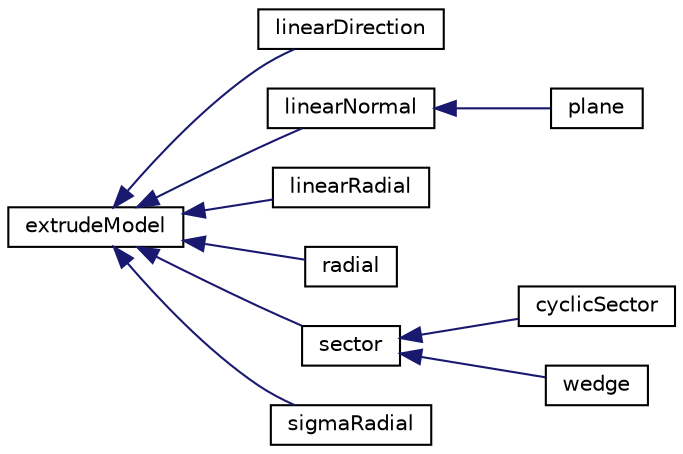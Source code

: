 digraph "Graphical Class Hierarchy"
{
  bgcolor="transparent";
  edge [fontname="Helvetica",fontsize="10",labelfontname="Helvetica",labelfontsize="10"];
  node [fontname="Helvetica",fontsize="10",shape=record];
  rankdir="LR";
  Node1 [label="extrudeModel",height=0.2,width=0.4,color="black",URL="$a00712.html",tooltip="Top level extrusion model class. "];
  Node1 -> Node2 [dir="back",color="midnightblue",fontsize="10",style="solid",fontname="Helvetica"];
  Node2 [label="linearDirection",height=0.2,width=0.4,color="black",URL="$a01336.html",tooltip="Extrudes by transforming points in a specified direction by a given distance. "];
  Node1 -> Node3 [dir="back",color="midnightblue",fontsize="10",style="solid",fontname="Helvetica"];
  Node3 [label="linearNormal",height=0.2,width=0.4,color="black",URL="$a01341.html",tooltip="Extrudes by transforming points normal to the surface by a given distance. "];
  Node3 -> Node4 [dir="back",color="midnightblue",fontsize="10",style="solid",fontname="Helvetica"];
  Node4 [label="plane",height=0.2,width=0.4,color="black",URL="$a01857.html",tooltip="Extrudes by transforming points normal to the surface by 1 layer over a given distance. "];
  Node1 -> Node5 [dir="back",color="midnightblue",fontsize="10",style="solid",fontname="Helvetica"];
  Node5 [label="linearRadial",height=0.2,width=0.4,color="black",URL="$a01342.html"];
  Node1 -> Node6 [dir="back",color="midnightblue",fontsize="10",style="solid",fontname="Helvetica"];
  Node6 [label="radial",height=0.2,width=0.4,color="black",URL="$a02057.html"];
  Node1 -> Node7 [dir="back",color="midnightblue",fontsize="10",style="solid",fontname="Helvetica"];
  Node7 [label="sector",height=0.2,width=0.4,color="black",URL="$a02270.html",tooltip="Extrudes by rotating a surface around an axis. "];
  Node7 -> Node8 [dir="back",color="midnightblue",fontsize="10",style="solid",fontname="Helvetica"];
  Node8 [label="cyclicSector",height=0.2,width=0.4,color="black",URL="$a00485.html",tooltip="Extrudes a sector. "];
  Node7 -> Node9 [dir="back",color="midnightblue",fontsize="10",style="solid",fontname="Helvetica"];
  Node9 [label="wedge",height=0.2,width=0.4,color="black",URL="$a02858.html",tooltip="Extrudes by rotating a surface symmetrically around axis by 1 layer. "];
  Node1 -> Node10 [dir="back",color="midnightblue",fontsize="10",style="solid",fontname="Helvetica"];
  Node10 [label="sigmaRadial",height=0.2,width=0.4,color="black",URL="$a02299.html"];
}
